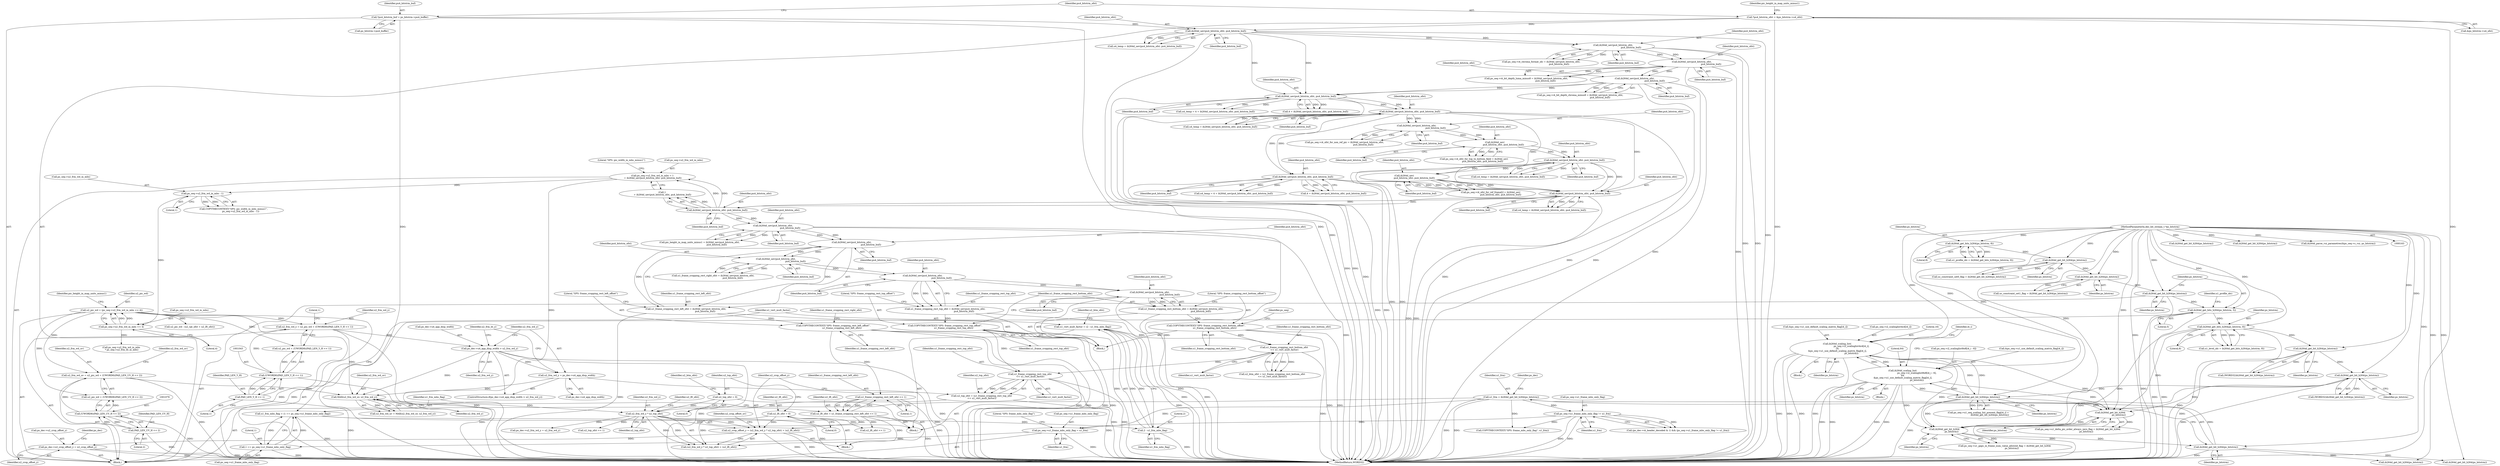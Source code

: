 digraph "0_Android_42cf02965b11c397dd37a0063e683cef005bc0ae@pointer" {
"1001472" [label="(Call,ps_dec->u2_crop_offset_y = u2_crop_offset_y)"];
"1001160" [label="(Call,u2_crop_offset_y = (u2_frm_wd_y * u2_top_ofst) + (u2_lft_ofst))"];
"1001163" [label="(Call,u2_frm_wd_y * u2_top_ofst)"];
"1001085" [label="(Call,MAX(u2_frm_wd_uv, u2_frm_wd_y))"];
"1001074" [label="(Call,u2_frm_wd_uv = u2_pic_wd + (UWORD8)(PAD_LEN_UV_H << 2))"];
"1000835" [label="(Call,u2_pic_wd = (ps_seq->u2_frm_wd_in_mbs << 4))"];
"1000837" [label="(Call,ps_seq->u2_frm_wd_in_mbs << 4)"];
"1000830" [label="(Call,ps_seq->u2_frm_wd_in_mbs - 1)"];
"1000819" [label="(Call,ps_seq->u2_frm_wd_in_mbs = 1\n + ih264d_uev(pu4_bitstrm_ofst, pu4_bitstrm_buf))"];
"1000825" [label="(Call,ih264d_uev(pu4_bitstrm_ofst, pu4_bitstrm_buf))"];
"1000768" [label="(Call,ih264d_uev(pu4_bitstrm_ofst, pu4_bitstrm_buf))"];
"1000756" [label="(Call,ih264d_sev(\n                            pu4_bitstrm_ofst, pu4_bitstrm_buf))"];
"1000719" [label="(Call,ih264d_uev(pu4_bitstrm_ofst, pu4_bitstrm_buf))"];
"1000709" [label="(Call,ih264d_sev(\n                        pu4_bitstrm_ofst, pu4_bitstrm_buf))"];
"1000697" [label="(Call,ih264d_sev(pu4_bitstrm_ofst,\n                                                     pu4_bitstrm_buf))"];
"1000611" [label="(Call,ih264d_uev(pu4_bitstrm_ofst, pu4_bitstrm_buf))"];
"1000573" [label="(Call,ih264d_uev(pu4_bitstrm_ofst, pu4_bitstrm_buf))"];
"1000458" [label="(Call,ih264d_uev(pu4_bitstrm_ofst,\n                                                        pu4_bitstrm_buf))"];
"1000442" [label="(Call,ih264d_uev(pu4_bitstrm_ofst,\n                                                      pu4_bitstrm_buf))"];
"1000426" [label="(Call,ih264d_uev(pu4_bitstrm_ofst,\n                                                  pu4_bitstrm_buf))"];
"1000303" [label="(Call,ih264d_uev(pu4_bitstrm_ofst, pu4_bitstrm_buf))"];
"1000187" [label="(Call,*pu4_bitstrm_ofst = &ps_bitstrm->u4_ofst)"];
"1000181" [label="(Call,*pu4_bitstrm_buf = ps_bitstrm->pu4_buffer)"];
"1000647" [label="(Call,ih264d_uev(pu4_bitstrm_ofst, pu4_bitstrm_buf))"];
"1001078" [label="(Call,(UWORD8)(PAD_LEN_UV_H << 2))"];
"1001080" [label="(Call,PAD_LEN_UV_H << 2)"];
"1001060" [label="(Call,u2_frm_wd_y = ps_dec->u4_app_disp_width)"];
"1001055" [label="(Call,ps_dec->u4_app_disp_width > u2_frm_wd_y)"];
"1001038" [label="(Call,u2_frm_wd_y = u2_pic_wd + (UWORD8)(PAD_LEN_Y_H << 1))"];
"1001042" [label="(Call,(UWORD8)(PAD_LEN_Y_H << 1))"];
"1001044" [label="(Call,PAD_LEN_Y_H << 1)"];
"1001155" [label="(Call,u2_top_ofst = (u1_frame_cropping_rect_top_ofst\n << u1_vert_mult_factor))"];
"1001157" [label="(Call,u1_frame_cropping_rect_top_ofst\n << u1_vert_mult_factor)"];
"1001016" [label="(Call,COPYTHECONTEXT(\"SPS: frame_cropping_rect_top_offset\",\n                        u1_frame_cropping_rect_top_ofst))"];
"1001011" [label="(Call,u1_frame_cropping_rect_top_ofst = ih264d_uev(pu4_bitstrm_ofst,\n                                                     pu4_bitstrm_buf))"];
"1001013" [label="(Call,ih264d_uev(pu4_bitstrm_ofst,\n                                                     pu4_bitstrm_buf))"];
"1001005" [label="(Call,ih264d_uev(pu4_bitstrm_ofst,\n                                                       pu4_bitstrm_buf))"];
"1000997" [label="(Call,ih264d_uev(pu4_bitstrm_ofst,\n                                                      pu4_bitstrm_buf))"];
"1000844" [label="(Call,ih264d_uev(pu4_bitstrm_ofst,\n                                                pu4_bitstrm_buf))"];
"1001152" [label="(Call,u1_frame_cropping_rect_bottom_ofst\n << u1_vert_mult_factor)"];
"1001024" [label="(Call,COPYTHECONTEXT(\"SPS: frame_cropping_rect_bottom_offset\",\n                        u1_frame_cropping_rect_bottom_ofst))"];
"1001019" [label="(Call,u1_frame_cropping_rect_bottom_ofst = ih264d_uev(pu4_bitstrm_ofst,\n                                                        pu4_bitstrm_buf))"];
"1001021" [label="(Call,ih264d_uev(pu4_bitstrm_ofst,\n                                                        pu4_bitstrm_buf))"];
"1001145" [label="(Call,u1_vert_mult_factor = (2 - u1_frm_mbs_flag))"];
"1001147" [label="(Call,2 - u1_frm_mbs_flag)"];
"1001138" [label="(Call,u1_frm_mbs_flag = (1 == ps_seq->u1_frame_mbs_only_flag))"];
"1001140" [label="(Call,1 == ps_seq->u1_frame_mbs_only_flag)"];
"1000916" [label="(Call,ps_seq->u1_frame_mbs_only_flag = u1_frm)"];
"1000892" [label="(Call,u1_frm = ih264d_get_bit_h264(ps_bitstrm))"];
"1000894" [label="(Call,ih264d_get_bit_h264(ps_bitstrm))"];
"1000812" [label="(Call,ih264d_get_bit_h264(\n                    ps_bitstrm))"];
"1000537" [label="(Call,ih264d_scaling_list(\n                                        ps_seq->i2_scalinglist4x4[i4_i],\n 16,\n &ps_seq->u1_use_default_scaling_matrix_flag[i4_i],\n                                        ps_bitstrm))"];
"1000553" [label="(Call,ih264d_scaling_list(\n                                        ps_seq->i2_scalinglist8x8[i4_i - 6],\n 64,\n &ps_seq->u1_use_default_scaling_matrix_flag[i4_i],\n                                        ps_bitstrm))"];
"1000516" [label="(Call,ih264d_get_bit_h264(ps_bitstrm))"];
"1000493" [label="(Call,ih264d_get_bit_h264(ps_bitstrm))"];
"1000476" [label="(Call,ih264d_get_bit_h264(ps_bitstrm))"];
"1000295" [label="(Call,ih264d_get_bits_h264(ps_bitstrm, 8))"];
"1000262" [label="(Call,ih264d_get_bits_h264(ps_bitstrm, 5))"];
"1000260" [label="(Call,ih264d_get_bit_h264(ps_bitstrm))"];
"1000258" [label="(Call,ih264d_get_bit_h264(ps_bitstrm))"];
"1000254" [label="(Call,ih264d_get_bit_h264(ps_bitstrm))"];
"1000246" [label="(Call,ih264d_get_bits_h264(ps_bitstrm, 8))"];
"1000165" [label="(MethodParameterIn,dec_bit_stream_t *ps_bitstrm)"];
"1000686" [label="(Call,ih264d_get_bit_h264(\n                        ps_bitstrm))"];
"1000903" [label="(Call,ps_seq->u1_frame_mbs_only_flag != u1_frm)"];
"1001116" [label="(Call,u2_top_ofst = 0)"];
"1001133" [label="(Call,u2_lft_ofst = u1_frame_cropping_rect_left_ofst << 1)"];
"1001135" [label="(Call,u1_frame_cropping_rect_left_ofst << 1)"];
"1001000" [label="(Call,COPYTHECONTEXT(\"SPS: frame_cropping_rect_left_offset\",\n                        u1_frame_cropping_rect_left_ofst))"];
"1000995" [label="(Call,u1_frame_cropping_rect_left_ofst = ih264d_uev(pu4_bitstrm_ofst,\n                                                      pu4_bitstrm_buf))"];
"1001112" [label="(Call,u2_lft_ofst = 0)"];
"1000422" [label="(Call,ps_seq->i4_chroma_format_idc = ih264d_uev(pu4_bitstrm_ofst,\n                                                  pu4_bitstrm_buf))"];
"1001160" [label="(Call,u2_crop_offset_y = (u2_frm_wd_y * u2_top_ofst) + (u2_lft_ofst))"];
"1001172" [label="(Call,u2_top_ofst >> 1)"];
"1000649" [label="(Identifier,pu4_bitstrm_buf)"];
"1000823" [label="(Call,1\n + ih264d_uev(pu4_bitstrm_ofst, pu4_bitstrm_buf))"];
"1000686" [label="(Call,ih264d_get_bit_h264(\n                        ps_bitstrm))"];
"1001076" [label="(Call,u2_pic_wd + (UWORD8)(PAD_LEN_UV_H << 2))"];
"1001146" [label="(Identifier,u1_vert_mult_factor)"];
"1000491" [label="(Call,(WORD32)ih264d_get_bit_h264(ps_bitstrm))"];
"1000693" [label="(Call,ps_seq->i4_ofst_for_non_ref_pic = ih264d_sev(pu4_bitstrm_ofst,\n                                                     pu4_bitstrm_buf))"];
"1000295" [label="(Call,ih264d_get_bits_h264(ps_bitstrm, 8))"];
"1000687" [label="(Identifier,ps_bitstrm)"];
"1000829" [label="(Literal,\"SPS: pic_width_in_mbs_minus1\")"];
"1000978" [label="(Call,ih264d_get_bit_h264(ps_bitstrm))"];
"1000165" [label="(MethodParameterIn,dec_bit_stream_t *ps_bitstrm)"];
"1000550" [label="(Identifier,ps_bitstrm)"];
"1001060" [label="(Call,u2_frm_wd_y = ps_dec->u4_app_disp_width)"];
"1000254" [label="(Call,ih264d_get_bit_h264(ps_bitstrm))"];
"1000825" [label="(Call,ih264d_uev(pu4_bitstrm_ofst, pu4_bitstrm_buf))"];
"1001081" [label="(Identifier,PAD_LEN_UV_H)"];
"1001062" [label="(Call,ps_dec->u4_app_disp_width)"];
"1001152" [label="(Call,u1_frame_cropping_rect_bottom_ofst\n << u1_vert_mult_factor)"];
"1001507" [label="(MethodReturn,WORD32)"];
"1000537" [label="(Call,ih264d_scaling_list(\n                                        ps_seq->i2_scalinglist4x4[i4_i],\n 16,\n &ps_seq->u1_use_default_scaling_matrix_flag[i4_i],\n                                        ps_bitstrm))"];
"1000296" [label="(Identifier,ps_bitstrm)"];
"1001005" [label="(Call,ih264d_uev(pu4_bitstrm_ofst,\n                                                       pu4_bitstrm_buf))"];
"1001162" [label="(Call,(u2_frm_wd_y * u2_top_ofst) + (u2_lft_ofst))"];
"1001138" [label="(Call,u1_frm_mbs_flag = (1 == ps_seq->u1_frame_mbs_only_flag))"];
"1001150" [label="(Call,u2_btm_ofst = (u1_frame_cropping_rect_bottom_ofst\n << u1_vert_mult_factor))"];
"1001412" [label="(Call,ps_dec->u2_frm_wd_y = u2_frm_wd_y)"];
"1001012" [label="(Identifier,u1_frame_cropping_rect_top_ofst)"];
"1001117" [label="(Identifier,u2_top_ofst)"];
"1001045" [label="(Identifier,PAD_LEN_Y_H)"];
"1000922" [label="(Literal,\"SPS: frame_mbs_only_flag\")"];
"1000262" [label="(Call,ih264d_get_bits_h264(ps_bitstrm, 5))"];
"1000255" [label="(Identifier,ps_bitstrm)"];
"1000844" [label="(Call,ih264d_uev(pu4_bitstrm_ofst,\n                                                pu4_bitstrm_buf))"];
"1000813" [label="(Identifier,ps_bitstrm)"];
"1001153" [label="(Identifier,u1_frame_cropping_rect_bottom_ofst)"];
"1000561" [label="(Literal,64)"];
"1000297" [label="(Literal,8)"];
"1000260" [label="(Call,ih264d_get_bit_h264(ps_bitstrm))"];
"1000893" [label="(Identifier,u1_frm)"];
"1000820" [label="(Call,ps_seq->u2_frm_wd_in_mbs)"];
"1001166" [label="(Identifier,u2_lft_ofst)"];
"1000454" [label="(Call,ps_seq->i4_bit_depth_chroma_minus8 = ih264d_uev(pu4_bitstrm_ofst,\n                                                        pu4_bitstrm_buf))"];
"1000188" [label="(Identifier,pu4_bitstrm_ofst)"];
"1000187" [label="(Call,*pu4_bitstrm_ofst = &ps_bitstrm->u4_ofst)"];
"1000645" [label="(Call,4 + ih264d_uev(pu4_bitstrm_ofst, pu4_bitstrm_buf))"];
"1001046" [label="(Literal,1)"];
"1001016" [label="(Call,COPYTHECONTEXT(\"SPS: frame_cropping_rect_top_offset\",\n                        u1_frame_cropping_rect_top_ofst))"];
"1000477" [label="(Identifier,ps_bitstrm)"];
"1000904" [label="(Call,ps_seq->u1_frame_mbs_only_flag)"];
"1000301" [label="(Call,u4_temp = ih264d_uev(pu4_bitstrm_ofst, pu4_bitstrm_buf))"];
"1000647" [label="(Call,ih264d_uev(pu4_bitstrm_ofst, pu4_bitstrm_buf))"];
"1000611" [label="(Call,ih264d_uev(pu4_bitstrm_ofst, pu4_bitstrm_buf))"];
"1000183" [label="(Call,ps_bitstrm->pu4_buffer)"];
"1000517" [label="(Identifier,ps_bitstrm)"];
"1000846" [label="(Identifier,pu4_bitstrm_buf)"];
"1001026" [label="(Identifier,u1_frame_cropping_rect_bottom_ofst)"];
"1000538" [label="(Call,ps_seq->i2_scalinglist4x4[i4_i])"];
"1000999" [label="(Identifier,pu4_bitstrm_buf)"];
"1000568" [label="(Identifier,ps_bitstrm)"];
"1001000" [label="(Call,COPYTHECONTEXT(\"SPS: frame_cropping_rect_left_offset\",\n                        u1_frame_cropping_rect_left_ofst))"];
"1001472" [label="(Call,ps_dec->u2_crop_offset_y = u2_crop_offset_y)"];
"1000866" [label="(Call,ps_seq->u2_frm_wd_in_mbs\n * ps_seq->u2_frm_ht_in_mbs)"];
"1001007" [label="(Identifier,pu4_bitstrm_buf)"];
"1000997" [label="(Call,ih264d_uev(pu4_bitstrm_ofst,\n                                                      pu4_bitstrm_buf))"];
"1000427" [label="(Identifier,pu4_bitstrm_ofst)"];
"1001023" [label="(Identifier,pu4_bitstrm_buf)"];
"1000573" [label="(Call,ih264d_uev(pu4_bitstrm_ofst, pu4_bitstrm_buf))"];
"1001156" [label="(Identifier,u2_top_ofst)"];
"1000836" [label="(Identifier,u2_pic_wd)"];
"1000181" [label="(Call,*pu4_bitstrm_buf = ps_bitstrm->pu4_buffer)"];
"1000758" [label="(Identifier,pu4_bitstrm_buf)"];
"1001011" [label="(Call,u1_frame_cropping_rect_top_ofst = ih264d_uev(pu4_bitstrm_ofst,\n                                                     pu4_bitstrm_buf))"];
"1001106" [label="(Block,)"];
"1000244" [label="(Call,u1_profile_idc = ih264d_get_bits_h264(ps_bitstrm, 8))"];
"1001157" [label="(Call,u1_frame_cropping_rect_top_ofst\n << u1_vert_mult_factor)"];
"1000508" [label="(Identifier,i4_i)"];
"1000248" [label="(Literal,8)"];
"1001151" [label="(Identifier,u2_btm_ofst)"];
"1000261" [label="(Identifier,ps_bitstrm)"];
"1000697" [label="(Call,ih264d_sev(pu4_bitstrm_ofst,\n                                                     pu4_bitstrm_buf))"];
"1000258" [label="(Call,ih264d_get_bit_h264(ps_bitstrm))"];
"1001087" [label="(Identifier,u2_frm_wd_y)"];
"1000838" [label="(Call,ps_seq->u2_frm_wd_in_mbs)"];
"1001019" [label="(Call,u1_frame_cropping_rect_bottom_ofst = ih264d_uev(pu4_bitstrm_ofst,\n                                                        pu4_bitstrm_buf))"];
"1001155" [label="(Call,u2_top_ofst = (u1_frame_cropping_rect_top_ofst\n << u1_vert_mult_factor))"];
"1000831" [label="(Call,ps_seq->u2_frm_wd_in_mbs)"];
"1000903" [label="(Call,ps_seq->u1_frame_mbs_only_flag != u1_frm)"];
"1000516" [label="(Call,ih264d_get_bit_h264(ps_bitstrm))"];
"1000536" [label="(Block,)"];
"1000268" [label="(Identifier,u1_profile_idc)"];
"1000643" [label="(Call,u4_temp = 4 + ih264d_uev(pu4_bitstrm_ofst, pu4_bitstrm_buf))"];
"1001121" [label="(Identifier,u2_btm_ofst)"];
"1001118" [label="(Literal,0)"];
"1000710" [label="(Identifier,pu4_bitstrm_ofst)"];
"1000609" [label="(Call,u4_temp = ih264d_uev(pu4_bitstrm_ofst, pu4_bitstrm_buf))"];
"1001024" [label="(Call,COPYTHECONTEXT(\"SPS: frame_cropping_rect_bottom_offset\",\n                        u1_frame_cropping_rect_bottom_ofst))"];
"1000474" [label="(Call,(WORD32)ih264d_get_bit_h264(ps_bitstrm))"];
"1000766" [label="(Call,u4_temp = ih264d_uev(pu4_bitstrm_ofst, pu4_bitstrm_buf))"];
"1001080" [label="(Call,PAD_LEN_UV_H << 2)"];
"1000543" [label="(Literal,16)"];
"1001158" [label="(Identifier,u1_frame_cropping_rect_top_ofst)"];
"1000929" [label="(Call,ih264d_get_bit_h264(ps_bitstrm))"];
"1000828" [label="(Call,COPYTHECONTEXT(\"SPS: pic_width_in_mbs_minus1\",\n                    ps_seq->u2_frm_wd_in_mbs - 1))"];
"1000552" [label="(Block,)"];
"1000304" [label="(Identifier,pu4_bitstrm_ofst)"];
"1000987" [label="(Call,ih264d_get_bit_h264(ps_bitstrm))"];
"1001031" [label="(Call,ih264d_get_bit_h264(ps_bitstrm))"];
"1001074" [label="(Call,u2_frm_wd_uv = u2_pic_wd + (UWORD8)(PAD_LEN_UV_H << 2))"];
"1001147" [label="(Call,2 - u1_frm_mbs_flag)"];
"1000717" [label="(Call,u4_temp = ih264d_uev(pu4_bitstrm_ofst, pu4_bitstrm_buf))"];
"1001142" [label="(Call,ps_seq->u1_frame_mbs_only_flag)"];
"1001020" [label="(Identifier,u1_frame_cropping_rect_bottom_ofst)"];
"1001061" [label="(Identifier,u2_frm_wd_y)"];
"1000845" [label="(Identifier,pu4_bitstrm_ofst)"];
"1001054" [label="(ControlStructure,if(ps_dec->u4_app_disp_width > u2_frm_wd_y))"];
"1000544" [label="(Call,&ps_seq->u1_use_default_scaling_matrix_flag[i4_i])"];
"1001049" [label="(Literal,1)"];
"1001133" [label="(Call,u2_lft_ofst = u1_frame_cropping_rect_left_ofst << 1)"];
"1001473" [label="(Call,ps_dec->u2_crop_offset_y)"];
"1001059" [label="(Identifier,u2_frm_wd_y)"];
"1001163" [label="(Call,u2_frm_wd_y * u2_top_ofst)"];
"1001017" [label="(Literal,\"SPS: frame_cropping_rect_top_offset\")"];
"1001018" [label="(Identifier,u1_frame_cropping_rect_top_ofst)"];
"1001114" [label="(Literal,0)"];
"1000166" [label="(Block,)"];
"1001127" [label="(Block,)"];
"1000757" [label="(Identifier,pu4_bitstrm_ofst)"];
"1000613" [label="(Identifier,pu4_bitstrm_buf)"];
"1000998" [label="(Identifier,pu4_bitstrm_ofst)"];
"1001479" [label="(Identifier,ps_dec)"];
"1000719" [label="(Call,ih264d_uev(pu4_bitstrm_ofst, pu4_bitstrm_buf))"];
"1001134" [label="(Identifier,u2_lft_ofst)"];
"1000720" [label="(Identifier,pu4_bitstrm_ofst)"];
"1000648" [label="(Identifier,pu4_bitstrm_ofst)"];
"1001085" [label="(Call,MAX(u2_frm_wd_uv, u2_frm_wd_y))"];
"1000428" [label="(Identifier,pu4_bitstrm_buf)"];
"1000259" [label="(Identifier,ps_bitstrm)"];
"1001006" [label="(Identifier,pu4_bitstrm_ofst)"];
"1000995" [label="(Call,u1_frame_cropping_rect_left_ofst = ih264d_uev(pu4_bitstrm_ofst,\n                                                      pu4_bitstrm_buf))"];
"1001326" [label="(Call,ih264d_parse_vui_parametres(&ps_seq->s_vui, ps_bitstrm))"];
"1000827" [label="(Identifier,pu4_bitstrm_buf)"];
"1000768" [label="(Call,ih264d_uev(pu4_bitstrm_ofst, pu4_bitstrm_buf))"];
"1001078" [label="(Call,(UWORD8)(PAD_LEN_UV_H << 2))"];
"1001013" [label="(Call,ih264d_uev(pu4_bitstrm_ofst,\n                                                     pu4_bitstrm_buf))"];
"1001039" [label="(Identifier,u2_frm_wd_y)"];
"1001139" [label="(Identifier,u1_frm_mbs_flag)"];
"1000837" [label="(Call,ps_seq->u2_frm_wd_in_mbs << 4)"];
"1001014" [label="(Identifier,pu4_bitstrm_ofst)"];
"1000554" [label="(Call,ps_seq->i2_scalinglist8x8[i4_i - 6])"];
"1000476" [label="(Call,ih264d_get_bit_h264(ps_bitstrm))"];
"1000841" [label="(Literal,4)"];
"1000458" [label="(Call,ih264d_uev(pu4_bitstrm_ofst,\n                                                        pu4_bitstrm_buf))"];
"1000252" [label="(Call,uc_constraint_set0_flag = ih264d_get_bit_h264(ps_bitstrm))"];
"1000682" [label="(Call,ps_seq->u1_delta_pic_order_always_zero_flag = ih264d_get_bit_h264(\n                        ps_bitstrm))"];
"1000305" [label="(Identifier,pu4_bitstrm_buf)"];
"1001165" [label="(Identifier,u2_top_ofst)"];
"1001066" [label="(Identifier,u2_frm_ht_y)"];
"1000460" [label="(Identifier,pu4_bitstrm_buf)"];
"1000826" [label="(Identifier,pu4_bitstrm_ofst)"];
"1001044" [label="(Call,PAD_LEN_Y_H << 1)"];
"1001476" [label="(Identifier,u2_crop_offset_y)"];
"1001040" [label="(Call,u2_pic_wd + (UWORD8)(PAD_LEN_Y_H << 1))"];
"1000892" [label="(Call,u1_frm = ih264d_get_bit_h264(ps_bitstrm))"];
"1000303" [label="(Call,ih264d_uev(pu4_bitstrm_ofst, pu4_bitstrm_buf))"];
"1000443" [label="(Identifier,pu4_bitstrm_ofst)"];
"1000699" [label="(Identifier,pu4_bitstrm_buf)"];
"1001141" [label="(Literal,1)"];
"1000750" [label="(Call,ps_seq->i4_ofst_for_ref_frame[i] = ih264d_sev(\n                            pu4_bitstrm_ofst, pu4_bitstrm_buf))"];
"1001038" [label="(Call,u2_frm_wd_y = u2_pic_wd + (UWORD8)(PAD_LEN_Y_H << 1))"];
"1000920" [label="(Identifier,u1_frm)"];
"1000698" [label="(Identifier,pu4_bitstrm_ofst)"];
"1001083" [label="(Call,u2_frm_wd_uv = MAX(u2_frm_wd_uv, u2_frm_wd_y))"];
"1001025" [label="(Literal,\"SPS: frame_cropping_rect_bottom_offset\")"];
"1000894" [label="(Call,ih264d_get_bit_h264(ps_bitstrm))"];
"1000808" [label="(Call,ps_seq->u1_gaps_in_frame_num_value_allowed_flag = ih264d_get_bit_h264(\n                    ps_bitstrm))"];
"1001056" [label="(Call,ps_dec->u4_app_disp_width)"];
"1001189" [label="(Call,u2_pic_wd - (u2_rgt_ofst + u2_lft_ofst))"];
"1001116" [label="(Call,u2_top_ofst = 0)"];
"1000705" [label="(Call,ps_seq->i4_ofst_for_top_to_bottom_field = ih264d_sev(\n                        pu4_bitstrm_ofst, pu4_bitstrm_buf))"];
"1000438" [label="(Call,ps_seq->i4_bit_depth_luma_minus8 = ih264d_uev(pu4_bitstrm_ofst,\n                                                      pu4_bitstrm_buf))"];
"1000510" [label="(Call,ps_seq->u1_seq_scaling_list_present_flag[i4_i] =\n                                ih264d_get_bit_h264(ps_bitstrm))"];
"1000182" [label="(Identifier,pu4_bitstrm_buf)"];
"1000834" [label="(Literal,1)"];
"1001161" [label="(Identifier,u2_crop_offset_y)"];
"1001084" [label="(Identifier,u2_frm_wd_uv)"];
"1000553" [label="(Call,ih264d_scaling_list(\n                                        ps_seq->i2_scalinglist8x8[i4_i - 6],\n 64,\n &ps_seq->u1_use_default_scaling_matrix_flag[i4_i],\n                                        ps_bitstrm))"];
"1001140" [label="(Call,1 == ps_seq->u1_frame_mbs_only_flag)"];
"1000493" [label="(Call,ih264d_get_bit_h264(ps_bitstrm))"];
"1000444" [label="(Identifier,pu4_bitstrm_buf)"];
"1001137" [label="(Literal,1)"];
"1001135" [label="(Call,u1_frame_cropping_rect_left_ofst << 1)"];
"1000562" [label="(Call,&ps_seq->u1_use_default_scaling_matrix_flag[i4_i])"];
"1001176" [label="(Call,u2_lft_ofst >> 1)"];
"1001168" [label="(Identifier,u2_crop_offset_uv)"];
"1000895" [label="(Identifier,ps_bitstrm)"];
"1000769" [label="(Identifier,pu4_bitstrm_ofst)"];
"1000900" [label="(Identifier,ps_dec)"];
"1000256" [label="(Call,uc_constraint_set1_flag = ih264d_get_bit_h264(ps_bitstrm))"];
"1000612" [label="(Identifier,pu4_bitstrm_ofst)"];
"1001149" [label="(Identifier,u1_frm_mbs_flag)"];
"1000246" [label="(Call,ih264d_get_bits_h264(ps_bitstrm, 8))"];
"1001001" [label="(Literal,\"SPS: frame_cropping_rect_left_offset\")"];
"1000835" [label="(Call,u2_pic_wd = (ps_seq->u2_frm_wd_in_mbs << 4))"];
"1000459" [label="(Identifier,pu4_bitstrm_ofst)"];
"1001022" [label="(Identifier,pu4_bitstrm_ofst)"];
"1000916" [label="(Call,ps_seq->u1_frame_mbs_only_flag = u1_frm)"];
"1000770" [label="(Identifier,pu4_bitstrm_buf)"];
"1001154" [label="(Identifier,u1_vert_mult_factor)"];
"1001112" [label="(Call,u2_lft_ofst = 0)"];
"1000201" [label="(Identifier,pic_height_in_map_units_minus1)"];
"1001082" [label="(Literal,2)"];
"1001021" [label="(Call,ih264d_uev(pu4_bitstrm_ofst,\n                                                        pu4_bitstrm_buf))"];
"1000494" [label="(Identifier,ps_bitstrm)"];
"1000574" [label="(Identifier,pu4_bitstrm_ofst)"];
"1000442" [label="(Call,ih264d_uev(pu4_bitstrm_ofst,\n                                                      pu4_bitstrm_buf))"];
"1000189" [label="(Call,&ps_bitstrm->u4_ofst)"];
"1001055" [label="(Call,ps_dec->u4_app_disp_width > u2_frm_wd_y)"];
"1000897" [label="(Call,(ps_dec->i4_header_decoded & 1) && (ps_seq->u1_frame_mbs_only_flag != u1_frm))"];
"1001159" [label="(Identifier,u1_vert_mult_factor)"];
"1000571" [label="(Call,4 + ih264d_uev(pu4_bitstrm_ofst, pu4_bitstrm_buf))"];
"1000907" [label="(Identifier,u1_frm)"];
"1001002" [label="(Identifier,u1_frame_cropping_rect_left_ofst)"];
"1000264" [label="(Literal,5)"];
"1001042" [label="(Call,(UWORD8)(PAD_LEN_Y_H << 1))"];
"1001003" [label="(Call,u1_frame_cropping_rect_right_ofst = ih264d_uev(pu4_bitstrm_ofst,\n                                                       pu4_bitstrm_buf))"];
"1001148" [label="(Literal,2)"];
"1001164" [label="(Identifier,u2_frm_wd_y)"];
"1001029" [label="(Identifier,ps_seq)"];
"1000917" [label="(Call,ps_seq->u1_frame_mbs_only_flag)"];
"1000575" [label="(Identifier,pu4_bitstrm_buf)"];
"1000721" [label="(Identifier,pu4_bitstrm_buf)"];
"1000711" [label="(Identifier,pu4_bitstrm_buf)"];
"1000819" [label="(Call,ps_seq->u2_frm_wd_in_mbs = 1\n + ih264d_uev(pu4_bitstrm_ofst, pu4_bitstrm_buf))"];
"1000293" [label="(Call,u1_level_idc = ih264d_get_bits_h264(ps_bitstrm, 8))"];
"1000756" [label="(Call,ih264d_sev(\n                            pu4_bitstrm_ofst, pu4_bitstrm_buf))"];
"1000709" [label="(Call,ih264d_sev(\n                        pu4_bitstrm_ofst, pu4_bitstrm_buf))"];
"1001075" [label="(Identifier,u2_frm_wd_uv)"];
"1000247" [label="(Identifier,ps_bitstrm)"];
"1000830" [label="(Call,ps_seq->u2_frm_wd_in_mbs - 1)"];
"1000843" [label="(Identifier,pic_height_in_map_units_minus1)"];
"1000263" [label="(Identifier,ps_bitstrm)"];
"1000426" [label="(Call,ih264d_uev(pu4_bitstrm_ofst,\n                                                  pu4_bitstrm_buf))"];
"1001113" [label="(Identifier,u2_lft_ofst)"];
"1000996" [label="(Identifier,u1_frame_cropping_rect_left_ofst)"];
"1000842" [label="(Call,pic_height_in_map_units_minus1 = ih264d_uev(pu4_bitstrm_ofst,\n                                                pu4_bitstrm_buf))"];
"1000994" [label="(Block,)"];
"1001136" [label="(Identifier,u1_frame_cropping_rect_left_ofst)"];
"1000921" [label="(Call,COPYTHECONTEXT(\"SPS: frame_mbs_only_flag\", u1_frm))"];
"1001086" [label="(Identifier,u2_frm_wd_uv)"];
"1001145" [label="(Call,u1_vert_mult_factor = (2 - u1_frm_mbs_flag))"];
"1001015" [label="(Identifier,pu4_bitstrm_buf)"];
"1000812" [label="(Call,ih264d_get_bit_h264(\n                    ps_bitstrm))"];
"1001004" [label="(Identifier,u1_frame_cropping_rect_right_ofst)"];
"1000569" [label="(Call,u4_temp = 4 + ih264d_uev(pu4_bitstrm_ofst, pu4_bitstrm_buf))"];
"1001472" -> "1000166"  [label="AST: "];
"1001472" -> "1001476"  [label="CFG: "];
"1001473" -> "1001472"  [label="AST: "];
"1001476" -> "1001472"  [label="AST: "];
"1001479" -> "1001472"  [label="CFG: "];
"1001472" -> "1001507"  [label="DDG: "];
"1001472" -> "1001507"  [label="DDG: "];
"1001160" -> "1001472"  [label="DDG: "];
"1001160" -> "1001106"  [label="AST: "];
"1001160" -> "1001162"  [label="CFG: "];
"1001161" -> "1001160"  [label="AST: "];
"1001162" -> "1001160"  [label="AST: "];
"1001168" -> "1001160"  [label="CFG: "];
"1001160" -> "1001507"  [label="DDG: "];
"1001160" -> "1001507"  [label="DDG: "];
"1001163" -> "1001160"  [label="DDG: "];
"1001163" -> "1001160"  [label="DDG: "];
"1001133" -> "1001160"  [label="DDG: "];
"1001112" -> "1001160"  [label="DDG: "];
"1001163" -> "1001162"  [label="AST: "];
"1001163" -> "1001165"  [label="CFG: "];
"1001164" -> "1001163"  [label="AST: "];
"1001165" -> "1001163"  [label="AST: "];
"1001166" -> "1001163"  [label="CFG: "];
"1001163" -> "1001507"  [label="DDG: "];
"1001163" -> "1001162"  [label="DDG: "];
"1001163" -> "1001162"  [label="DDG: "];
"1001085" -> "1001163"  [label="DDG: "];
"1001155" -> "1001163"  [label="DDG: "];
"1001116" -> "1001163"  [label="DDG: "];
"1001163" -> "1001172"  [label="DDG: "];
"1001163" -> "1001412"  [label="DDG: "];
"1001085" -> "1001083"  [label="AST: "];
"1001085" -> "1001087"  [label="CFG: "];
"1001086" -> "1001085"  [label="AST: "];
"1001087" -> "1001085"  [label="AST: "];
"1001083" -> "1001085"  [label="CFG: "];
"1001085" -> "1001083"  [label="DDG: "];
"1001085" -> "1001083"  [label="DDG: "];
"1001074" -> "1001085"  [label="DDG: "];
"1001060" -> "1001085"  [label="DDG: "];
"1001055" -> "1001085"  [label="DDG: "];
"1001038" -> "1001085"  [label="DDG: "];
"1001074" -> "1000166"  [label="AST: "];
"1001074" -> "1001076"  [label="CFG: "];
"1001075" -> "1001074"  [label="AST: "];
"1001076" -> "1001074"  [label="AST: "];
"1001084" -> "1001074"  [label="CFG: "];
"1001074" -> "1001507"  [label="DDG: "];
"1000835" -> "1001074"  [label="DDG: "];
"1001078" -> "1001074"  [label="DDG: "];
"1000835" -> "1000166"  [label="AST: "];
"1000835" -> "1000837"  [label="CFG: "];
"1000836" -> "1000835"  [label="AST: "];
"1000837" -> "1000835"  [label="AST: "];
"1000843" -> "1000835"  [label="CFG: "];
"1000835" -> "1001507"  [label="DDG: "];
"1000835" -> "1001507"  [label="DDG: "];
"1000837" -> "1000835"  [label="DDG: "];
"1000837" -> "1000835"  [label="DDG: "];
"1000835" -> "1001038"  [label="DDG: "];
"1000835" -> "1001040"  [label="DDG: "];
"1000835" -> "1001076"  [label="DDG: "];
"1000835" -> "1001189"  [label="DDG: "];
"1000837" -> "1000841"  [label="CFG: "];
"1000838" -> "1000837"  [label="AST: "];
"1000841" -> "1000837"  [label="AST: "];
"1000830" -> "1000837"  [label="DDG: "];
"1000837" -> "1000866"  [label="DDG: "];
"1000830" -> "1000828"  [label="AST: "];
"1000830" -> "1000834"  [label="CFG: "];
"1000831" -> "1000830"  [label="AST: "];
"1000834" -> "1000830"  [label="AST: "];
"1000828" -> "1000830"  [label="CFG: "];
"1000830" -> "1000828"  [label="DDG: "];
"1000830" -> "1000828"  [label="DDG: "];
"1000819" -> "1000830"  [label="DDG: "];
"1000819" -> "1000166"  [label="AST: "];
"1000819" -> "1000823"  [label="CFG: "];
"1000820" -> "1000819"  [label="AST: "];
"1000823" -> "1000819"  [label="AST: "];
"1000829" -> "1000819"  [label="CFG: "];
"1000819" -> "1001507"  [label="DDG: "];
"1000825" -> "1000819"  [label="DDG: "];
"1000825" -> "1000819"  [label="DDG: "];
"1000825" -> "1000823"  [label="AST: "];
"1000825" -> "1000827"  [label="CFG: "];
"1000826" -> "1000825"  [label="AST: "];
"1000827" -> "1000825"  [label="AST: "];
"1000823" -> "1000825"  [label="CFG: "];
"1000825" -> "1000823"  [label="DDG: "];
"1000825" -> "1000823"  [label="DDG: "];
"1000768" -> "1000825"  [label="DDG: "];
"1000768" -> "1000825"  [label="DDG: "];
"1000825" -> "1000844"  [label="DDG: "];
"1000825" -> "1000844"  [label="DDG: "];
"1000768" -> "1000766"  [label="AST: "];
"1000768" -> "1000770"  [label="CFG: "];
"1000769" -> "1000768"  [label="AST: "];
"1000770" -> "1000768"  [label="AST: "];
"1000766" -> "1000768"  [label="CFG: "];
"1000768" -> "1001507"  [label="DDG: "];
"1000768" -> "1001507"  [label="DDG: "];
"1000768" -> "1000766"  [label="DDG: "];
"1000768" -> "1000766"  [label="DDG: "];
"1000756" -> "1000768"  [label="DDG: "];
"1000756" -> "1000768"  [label="DDG: "];
"1000647" -> "1000768"  [label="DDG: "];
"1000647" -> "1000768"  [label="DDG: "];
"1000719" -> "1000768"  [label="DDG: "];
"1000719" -> "1000768"  [label="DDG: "];
"1000611" -> "1000768"  [label="DDG: "];
"1000611" -> "1000768"  [label="DDG: "];
"1000756" -> "1000750"  [label="AST: "];
"1000756" -> "1000758"  [label="CFG: "];
"1000757" -> "1000756"  [label="AST: "];
"1000758" -> "1000756"  [label="AST: "];
"1000750" -> "1000756"  [label="CFG: "];
"1000756" -> "1000750"  [label="DDG: "];
"1000756" -> "1000750"  [label="DDG: "];
"1000719" -> "1000756"  [label="DDG: "];
"1000719" -> "1000756"  [label="DDG: "];
"1000719" -> "1000717"  [label="AST: "];
"1000719" -> "1000721"  [label="CFG: "];
"1000720" -> "1000719"  [label="AST: "];
"1000721" -> "1000719"  [label="AST: "];
"1000717" -> "1000719"  [label="CFG: "];
"1000719" -> "1001507"  [label="DDG: "];
"1000719" -> "1001507"  [label="DDG: "];
"1000719" -> "1000717"  [label="DDG: "];
"1000719" -> "1000717"  [label="DDG: "];
"1000709" -> "1000719"  [label="DDG: "];
"1000709" -> "1000719"  [label="DDG: "];
"1000709" -> "1000705"  [label="AST: "];
"1000709" -> "1000711"  [label="CFG: "];
"1000710" -> "1000709"  [label="AST: "];
"1000711" -> "1000709"  [label="AST: "];
"1000705" -> "1000709"  [label="CFG: "];
"1000709" -> "1000705"  [label="DDG: "];
"1000709" -> "1000705"  [label="DDG: "];
"1000697" -> "1000709"  [label="DDG: "];
"1000697" -> "1000709"  [label="DDG: "];
"1000697" -> "1000693"  [label="AST: "];
"1000697" -> "1000699"  [label="CFG: "];
"1000698" -> "1000697"  [label="AST: "];
"1000699" -> "1000697"  [label="AST: "];
"1000693" -> "1000697"  [label="CFG: "];
"1000697" -> "1000693"  [label="DDG: "];
"1000697" -> "1000693"  [label="DDG: "];
"1000611" -> "1000697"  [label="DDG: "];
"1000611" -> "1000697"  [label="DDG: "];
"1000611" -> "1000609"  [label="AST: "];
"1000611" -> "1000613"  [label="CFG: "];
"1000612" -> "1000611"  [label="AST: "];
"1000613" -> "1000611"  [label="AST: "];
"1000609" -> "1000611"  [label="CFG: "];
"1000611" -> "1001507"  [label="DDG: "];
"1000611" -> "1001507"  [label="DDG: "];
"1000611" -> "1000609"  [label="DDG: "];
"1000611" -> "1000609"  [label="DDG: "];
"1000573" -> "1000611"  [label="DDG: "];
"1000573" -> "1000611"  [label="DDG: "];
"1000611" -> "1000647"  [label="DDG: "];
"1000611" -> "1000647"  [label="DDG: "];
"1000573" -> "1000571"  [label="AST: "];
"1000573" -> "1000575"  [label="CFG: "];
"1000574" -> "1000573"  [label="AST: "];
"1000575" -> "1000573"  [label="AST: "];
"1000571" -> "1000573"  [label="CFG: "];
"1000573" -> "1001507"  [label="DDG: "];
"1000573" -> "1001507"  [label="DDG: "];
"1000573" -> "1000569"  [label="DDG: "];
"1000573" -> "1000569"  [label="DDG: "];
"1000573" -> "1000571"  [label="DDG: "];
"1000573" -> "1000571"  [label="DDG: "];
"1000458" -> "1000573"  [label="DDG: "];
"1000458" -> "1000573"  [label="DDG: "];
"1000303" -> "1000573"  [label="DDG: "];
"1000303" -> "1000573"  [label="DDG: "];
"1000458" -> "1000454"  [label="AST: "];
"1000458" -> "1000460"  [label="CFG: "];
"1000459" -> "1000458"  [label="AST: "];
"1000460" -> "1000458"  [label="AST: "];
"1000454" -> "1000458"  [label="CFG: "];
"1000458" -> "1001507"  [label="DDG: "];
"1000458" -> "1001507"  [label="DDG: "];
"1000458" -> "1000454"  [label="DDG: "];
"1000458" -> "1000454"  [label="DDG: "];
"1000442" -> "1000458"  [label="DDG: "];
"1000442" -> "1000458"  [label="DDG: "];
"1000442" -> "1000438"  [label="AST: "];
"1000442" -> "1000444"  [label="CFG: "];
"1000443" -> "1000442"  [label="AST: "];
"1000444" -> "1000442"  [label="AST: "];
"1000438" -> "1000442"  [label="CFG: "];
"1000442" -> "1001507"  [label="DDG: "];
"1000442" -> "1001507"  [label="DDG: "];
"1000442" -> "1000438"  [label="DDG: "];
"1000442" -> "1000438"  [label="DDG: "];
"1000426" -> "1000442"  [label="DDG: "];
"1000426" -> "1000442"  [label="DDG: "];
"1000426" -> "1000422"  [label="AST: "];
"1000426" -> "1000428"  [label="CFG: "];
"1000427" -> "1000426"  [label="AST: "];
"1000428" -> "1000426"  [label="AST: "];
"1000422" -> "1000426"  [label="CFG: "];
"1000426" -> "1001507"  [label="DDG: "];
"1000426" -> "1001507"  [label="DDG: "];
"1000426" -> "1000422"  [label="DDG: "];
"1000426" -> "1000422"  [label="DDG: "];
"1000303" -> "1000426"  [label="DDG: "];
"1000303" -> "1000426"  [label="DDG: "];
"1000303" -> "1000301"  [label="AST: "];
"1000303" -> "1000305"  [label="CFG: "];
"1000304" -> "1000303"  [label="AST: "];
"1000305" -> "1000303"  [label="AST: "];
"1000301" -> "1000303"  [label="CFG: "];
"1000303" -> "1001507"  [label="DDG: "];
"1000303" -> "1001507"  [label="DDG: "];
"1000303" -> "1000301"  [label="DDG: "];
"1000303" -> "1000301"  [label="DDG: "];
"1000187" -> "1000303"  [label="DDG: "];
"1000181" -> "1000303"  [label="DDG: "];
"1000187" -> "1000166"  [label="AST: "];
"1000187" -> "1000189"  [label="CFG: "];
"1000188" -> "1000187"  [label="AST: "];
"1000189" -> "1000187"  [label="AST: "];
"1000201" -> "1000187"  [label="CFG: "];
"1000187" -> "1001507"  [label="DDG: "];
"1000187" -> "1001507"  [label="DDG: "];
"1000181" -> "1000166"  [label="AST: "];
"1000181" -> "1000183"  [label="CFG: "];
"1000182" -> "1000181"  [label="AST: "];
"1000183" -> "1000181"  [label="AST: "];
"1000188" -> "1000181"  [label="CFG: "];
"1000181" -> "1001507"  [label="DDG: "];
"1000181" -> "1001507"  [label="DDG: "];
"1000647" -> "1000645"  [label="AST: "];
"1000647" -> "1000649"  [label="CFG: "];
"1000648" -> "1000647"  [label="AST: "];
"1000649" -> "1000647"  [label="AST: "];
"1000645" -> "1000647"  [label="CFG: "];
"1000647" -> "1001507"  [label="DDG: "];
"1000647" -> "1001507"  [label="DDG: "];
"1000647" -> "1000643"  [label="DDG: "];
"1000647" -> "1000643"  [label="DDG: "];
"1000647" -> "1000645"  [label="DDG: "];
"1000647" -> "1000645"  [label="DDG: "];
"1001078" -> "1001076"  [label="AST: "];
"1001078" -> "1001080"  [label="CFG: "];
"1001079" -> "1001078"  [label="AST: "];
"1001080" -> "1001078"  [label="AST: "];
"1001076" -> "1001078"  [label="CFG: "];
"1001078" -> "1001507"  [label="DDG: "];
"1001078" -> "1001076"  [label="DDG: "];
"1001080" -> "1001078"  [label="DDG: "];
"1001080" -> "1001078"  [label="DDG: "];
"1001080" -> "1001082"  [label="CFG: "];
"1001081" -> "1001080"  [label="AST: "];
"1001082" -> "1001080"  [label="AST: "];
"1001080" -> "1001507"  [label="DDG: "];
"1001060" -> "1001054"  [label="AST: "];
"1001060" -> "1001062"  [label="CFG: "];
"1001061" -> "1001060"  [label="AST: "];
"1001062" -> "1001060"  [label="AST: "];
"1001066" -> "1001060"  [label="CFG: "];
"1001060" -> "1001507"  [label="DDG: "];
"1001055" -> "1001060"  [label="DDG: "];
"1001055" -> "1001054"  [label="AST: "];
"1001055" -> "1001059"  [label="CFG: "];
"1001056" -> "1001055"  [label="AST: "];
"1001059" -> "1001055"  [label="AST: "];
"1001061" -> "1001055"  [label="CFG: "];
"1001066" -> "1001055"  [label="CFG: "];
"1001055" -> "1001507"  [label="DDG: "];
"1001055" -> "1001507"  [label="DDG: "];
"1001038" -> "1001055"  [label="DDG: "];
"1001038" -> "1000166"  [label="AST: "];
"1001038" -> "1001040"  [label="CFG: "];
"1001039" -> "1001038"  [label="AST: "];
"1001040" -> "1001038"  [label="AST: "];
"1001049" -> "1001038"  [label="CFG: "];
"1001038" -> "1001507"  [label="DDG: "];
"1001042" -> "1001038"  [label="DDG: "];
"1001042" -> "1001040"  [label="AST: "];
"1001042" -> "1001044"  [label="CFG: "];
"1001043" -> "1001042"  [label="AST: "];
"1001044" -> "1001042"  [label="AST: "];
"1001040" -> "1001042"  [label="CFG: "];
"1001042" -> "1001507"  [label="DDG: "];
"1001042" -> "1001040"  [label="DDG: "];
"1001044" -> "1001042"  [label="DDG: "];
"1001044" -> "1001042"  [label="DDG: "];
"1001044" -> "1001046"  [label="CFG: "];
"1001045" -> "1001044"  [label="AST: "];
"1001046" -> "1001044"  [label="AST: "];
"1001044" -> "1001507"  [label="DDG: "];
"1001155" -> "1001127"  [label="AST: "];
"1001155" -> "1001157"  [label="CFG: "];
"1001156" -> "1001155"  [label="AST: "];
"1001157" -> "1001155"  [label="AST: "];
"1001161" -> "1001155"  [label="CFG: "];
"1001155" -> "1001507"  [label="DDG: "];
"1001157" -> "1001155"  [label="DDG: "];
"1001157" -> "1001155"  [label="DDG: "];
"1001157" -> "1001159"  [label="CFG: "];
"1001158" -> "1001157"  [label="AST: "];
"1001159" -> "1001157"  [label="AST: "];
"1001157" -> "1001507"  [label="DDG: "];
"1001157" -> "1001507"  [label="DDG: "];
"1001016" -> "1001157"  [label="DDG: "];
"1001152" -> "1001157"  [label="DDG: "];
"1001016" -> "1000994"  [label="AST: "];
"1001016" -> "1001018"  [label="CFG: "];
"1001017" -> "1001016"  [label="AST: "];
"1001018" -> "1001016"  [label="AST: "];
"1001020" -> "1001016"  [label="CFG: "];
"1001016" -> "1001507"  [label="DDG: "];
"1001016" -> "1001507"  [label="DDG: "];
"1001011" -> "1001016"  [label="DDG: "];
"1001011" -> "1000994"  [label="AST: "];
"1001011" -> "1001013"  [label="CFG: "];
"1001012" -> "1001011"  [label="AST: "];
"1001013" -> "1001011"  [label="AST: "];
"1001017" -> "1001011"  [label="CFG: "];
"1001011" -> "1001507"  [label="DDG: "];
"1001013" -> "1001011"  [label="DDG: "];
"1001013" -> "1001011"  [label="DDG: "];
"1001013" -> "1001015"  [label="CFG: "];
"1001014" -> "1001013"  [label="AST: "];
"1001015" -> "1001013"  [label="AST: "];
"1001005" -> "1001013"  [label="DDG: "];
"1001005" -> "1001013"  [label="DDG: "];
"1001013" -> "1001021"  [label="DDG: "];
"1001013" -> "1001021"  [label="DDG: "];
"1001005" -> "1001003"  [label="AST: "];
"1001005" -> "1001007"  [label="CFG: "];
"1001006" -> "1001005"  [label="AST: "];
"1001007" -> "1001005"  [label="AST: "];
"1001003" -> "1001005"  [label="CFG: "];
"1001005" -> "1001003"  [label="DDG: "];
"1001005" -> "1001003"  [label="DDG: "];
"1000997" -> "1001005"  [label="DDG: "];
"1000997" -> "1001005"  [label="DDG: "];
"1000997" -> "1000995"  [label="AST: "];
"1000997" -> "1000999"  [label="CFG: "];
"1000998" -> "1000997"  [label="AST: "];
"1000999" -> "1000997"  [label="AST: "];
"1000995" -> "1000997"  [label="CFG: "];
"1000997" -> "1000995"  [label="DDG: "];
"1000997" -> "1000995"  [label="DDG: "];
"1000844" -> "1000997"  [label="DDG: "];
"1000844" -> "1000997"  [label="DDG: "];
"1000844" -> "1000842"  [label="AST: "];
"1000844" -> "1000846"  [label="CFG: "];
"1000845" -> "1000844"  [label="AST: "];
"1000846" -> "1000844"  [label="AST: "];
"1000842" -> "1000844"  [label="CFG: "];
"1000844" -> "1001507"  [label="DDG: "];
"1000844" -> "1001507"  [label="DDG: "];
"1000844" -> "1000842"  [label="DDG: "];
"1000844" -> "1000842"  [label="DDG: "];
"1001152" -> "1001150"  [label="AST: "];
"1001152" -> "1001154"  [label="CFG: "];
"1001153" -> "1001152"  [label="AST: "];
"1001154" -> "1001152"  [label="AST: "];
"1001150" -> "1001152"  [label="CFG: "];
"1001152" -> "1001507"  [label="DDG: "];
"1001152" -> "1001150"  [label="DDG: "];
"1001152" -> "1001150"  [label="DDG: "];
"1001024" -> "1001152"  [label="DDG: "];
"1001145" -> "1001152"  [label="DDG: "];
"1001024" -> "1000994"  [label="AST: "];
"1001024" -> "1001026"  [label="CFG: "];
"1001025" -> "1001024"  [label="AST: "];
"1001026" -> "1001024"  [label="AST: "];
"1001029" -> "1001024"  [label="CFG: "];
"1001024" -> "1001507"  [label="DDG: "];
"1001024" -> "1001507"  [label="DDG: "];
"1001019" -> "1001024"  [label="DDG: "];
"1001019" -> "1000994"  [label="AST: "];
"1001019" -> "1001021"  [label="CFG: "];
"1001020" -> "1001019"  [label="AST: "];
"1001021" -> "1001019"  [label="AST: "];
"1001025" -> "1001019"  [label="CFG: "];
"1001019" -> "1001507"  [label="DDG: "];
"1001021" -> "1001019"  [label="DDG: "];
"1001021" -> "1001019"  [label="DDG: "];
"1001021" -> "1001023"  [label="CFG: "];
"1001022" -> "1001021"  [label="AST: "];
"1001023" -> "1001021"  [label="AST: "];
"1001021" -> "1001507"  [label="DDG: "];
"1001021" -> "1001507"  [label="DDG: "];
"1001145" -> "1001127"  [label="AST: "];
"1001145" -> "1001147"  [label="CFG: "];
"1001146" -> "1001145"  [label="AST: "];
"1001147" -> "1001145"  [label="AST: "];
"1001151" -> "1001145"  [label="CFG: "];
"1001145" -> "1001507"  [label="DDG: "];
"1001147" -> "1001145"  [label="DDG: "];
"1001147" -> "1001145"  [label="DDG: "];
"1001147" -> "1001149"  [label="CFG: "];
"1001148" -> "1001147"  [label="AST: "];
"1001149" -> "1001147"  [label="AST: "];
"1001147" -> "1001507"  [label="DDG: "];
"1001138" -> "1001147"  [label="DDG: "];
"1001138" -> "1001127"  [label="AST: "];
"1001138" -> "1001140"  [label="CFG: "];
"1001139" -> "1001138"  [label="AST: "];
"1001140" -> "1001138"  [label="AST: "];
"1001146" -> "1001138"  [label="CFG: "];
"1001138" -> "1001507"  [label="DDG: "];
"1001140" -> "1001138"  [label="DDG: "];
"1001140" -> "1001138"  [label="DDG: "];
"1001140" -> "1001142"  [label="CFG: "];
"1001141" -> "1001140"  [label="AST: "];
"1001142" -> "1001140"  [label="AST: "];
"1001140" -> "1001507"  [label="DDG: "];
"1000916" -> "1001140"  [label="DDG: "];
"1000916" -> "1000166"  [label="AST: "];
"1000916" -> "1000920"  [label="CFG: "];
"1000917" -> "1000916"  [label="AST: "];
"1000920" -> "1000916"  [label="AST: "];
"1000922" -> "1000916"  [label="CFG: "];
"1000916" -> "1001507"  [label="DDG: "];
"1000892" -> "1000916"  [label="DDG: "];
"1000903" -> "1000916"  [label="DDG: "];
"1000892" -> "1000166"  [label="AST: "];
"1000892" -> "1000894"  [label="CFG: "];
"1000893" -> "1000892"  [label="AST: "];
"1000894" -> "1000892"  [label="AST: "];
"1000900" -> "1000892"  [label="CFG: "];
"1000892" -> "1001507"  [label="DDG: "];
"1000892" -> "1001507"  [label="DDG: "];
"1000894" -> "1000892"  [label="DDG: "];
"1000892" -> "1000903"  [label="DDG: "];
"1000892" -> "1000921"  [label="DDG: "];
"1000894" -> "1000895"  [label="CFG: "];
"1000895" -> "1000894"  [label="AST: "];
"1000894" -> "1001507"  [label="DDG: "];
"1000812" -> "1000894"  [label="DDG: "];
"1000165" -> "1000894"  [label="DDG: "];
"1000894" -> "1000929"  [label="DDG: "];
"1000894" -> "1000978"  [label="DDG: "];
"1000812" -> "1000808"  [label="AST: "];
"1000812" -> "1000813"  [label="CFG: "];
"1000813" -> "1000812"  [label="AST: "];
"1000808" -> "1000812"  [label="CFG: "];
"1000812" -> "1000808"  [label="DDG: "];
"1000537" -> "1000812"  [label="DDG: "];
"1000553" -> "1000812"  [label="DDG: "];
"1000493" -> "1000812"  [label="DDG: "];
"1000295" -> "1000812"  [label="DDG: "];
"1000686" -> "1000812"  [label="DDG: "];
"1000516" -> "1000812"  [label="DDG: "];
"1000165" -> "1000812"  [label="DDG: "];
"1000537" -> "1000536"  [label="AST: "];
"1000537" -> "1000550"  [label="CFG: "];
"1000538" -> "1000537"  [label="AST: "];
"1000543" -> "1000537"  [label="AST: "];
"1000544" -> "1000537"  [label="AST: "];
"1000550" -> "1000537"  [label="AST: "];
"1000508" -> "1000537"  [label="CFG: "];
"1000537" -> "1001507"  [label="DDG: "];
"1000537" -> "1001507"  [label="DDG: "];
"1000537" -> "1001507"  [label="DDG: "];
"1000537" -> "1001507"  [label="DDG: "];
"1000537" -> "1000516"  [label="DDG: "];
"1000553" -> "1000537"  [label="DDG: "];
"1000516" -> "1000537"  [label="DDG: "];
"1000165" -> "1000537"  [label="DDG: "];
"1000537" -> "1000553"  [label="DDG: "];
"1000537" -> "1000686"  [label="DDG: "];
"1000553" -> "1000552"  [label="AST: "];
"1000553" -> "1000568"  [label="CFG: "];
"1000554" -> "1000553"  [label="AST: "];
"1000561" -> "1000553"  [label="AST: "];
"1000562" -> "1000553"  [label="AST: "];
"1000568" -> "1000553"  [label="AST: "];
"1000508" -> "1000553"  [label="CFG: "];
"1000553" -> "1001507"  [label="DDG: "];
"1000553" -> "1001507"  [label="DDG: "];
"1000553" -> "1001507"  [label="DDG: "];
"1000553" -> "1001507"  [label="DDG: "];
"1000553" -> "1000516"  [label="DDG: "];
"1000516" -> "1000553"  [label="DDG: "];
"1000165" -> "1000553"  [label="DDG: "];
"1000553" -> "1000686"  [label="DDG: "];
"1000516" -> "1000510"  [label="AST: "];
"1000516" -> "1000517"  [label="CFG: "];
"1000517" -> "1000516"  [label="AST: "];
"1000510" -> "1000516"  [label="CFG: "];
"1000516" -> "1001507"  [label="DDG: "];
"1000516" -> "1000510"  [label="DDG: "];
"1000493" -> "1000516"  [label="DDG: "];
"1000165" -> "1000516"  [label="DDG: "];
"1000516" -> "1000686"  [label="DDG: "];
"1000493" -> "1000491"  [label="AST: "];
"1000493" -> "1000494"  [label="CFG: "];
"1000494" -> "1000493"  [label="AST: "];
"1000491" -> "1000493"  [label="CFG: "];
"1000493" -> "1001507"  [label="DDG: "];
"1000493" -> "1000491"  [label="DDG: "];
"1000476" -> "1000493"  [label="DDG: "];
"1000165" -> "1000493"  [label="DDG: "];
"1000493" -> "1000686"  [label="DDG: "];
"1000476" -> "1000474"  [label="AST: "];
"1000476" -> "1000477"  [label="CFG: "];
"1000477" -> "1000476"  [label="AST: "];
"1000474" -> "1000476"  [label="CFG: "];
"1000476" -> "1001507"  [label="DDG: "];
"1000476" -> "1000474"  [label="DDG: "];
"1000295" -> "1000476"  [label="DDG: "];
"1000165" -> "1000476"  [label="DDG: "];
"1000295" -> "1000293"  [label="AST: "];
"1000295" -> "1000297"  [label="CFG: "];
"1000296" -> "1000295"  [label="AST: "];
"1000297" -> "1000295"  [label="AST: "];
"1000293" -> "1000295"  [label="CFG: "];
"1000295" -> "1001507"  [label="DDG: "];
"1000295" -> "1000293"  [label="DDG: "];
"1000295" -> "1000293"  [label="DDG: "];
"1000262" -> "1000295"  [label="DDG: "];
"1000165" -> "1000295"  [label="DDG: "];
"1000295" -> "1000686"  [label="DDG: "];
"1000262" -> "1000166"  [label="AST: "];
"1000262" -> "1000264"  [label="CFG: "];
"1000263" -> "1000262"  [label="AST: "];
"1000264" -> "1000262"  [label="AST: "];
"1000268" -> "1000262"  [label="CFG: "];
"1000262" -> "1001507"  [label="DDG: "];
"1000262" -> "1001507"  [label="DDG: "];
"1000260" -> "1000262"  [label="DDG: "];
"1000165" -> "1000262"  [label="DDG: "];
"1000260" -> "1000166"  [label="AST: "];
"1000260" -> "1000261"  [label="CFG: "];
"1000261" -> "1000260"  [label="AST: "];
"1000263" -> "1000260"  [label="CFG: "];
"1000260" -> "1001507"  [label="DDG: "];
"1000258" -> "1000260"  [label="DDG: "];
"1000165" -> "1000260"  [label="DDG: "];
"1000258" -> "1000256"  [label="AST: "];
"1000258" -> "1000259"  [label="CFG: "];
"1000259" -> "1000258"  [label="AST: "];
"1000256" -> "1000258"  [label="CFG: "];
"1000258" -> "1000256"  [label="DDG: "];
"1000254" -> "1000258"  [label="DDG: "];
"1000165" -> "1000258"  [label="DDG: "];
"1000254" -> "1000252"  [label="AST: "];
"1000254" -> "1000255"  [label="CFG: "];
"1000255" -> "1000254"  [label="AST: "];
"1000252" -> "1000254"  [label="CFG: "];
"1000254" -> "1000252"  [label="DDG: "];
"1000246" -> "1000254"  [label="DDG: "];
"1000165" -> "1000254"  [label="DDG: "];
"1000246" -> "1000244"  [label="AST: "];
"1000246" -> "1000248"  [label="CFG: "];
"1000247" -> "1000246"  [label="AST: "];
"1000248" -> "1000246"  [label="AST: "];
"1000244" -> "1000246"  [label="CFG: "];
"1000246" -> "1000244"  [label="DDG: "];
"1000246" -> "1000244"  [label="DDG: "];
"1000165" -> "1000246"  [label="DDG: "];
"1000165" -> "1000163"  [label="AST: "];
"1000165" -> "1001507"  [label="DDG: "];
"1000165" -> "1000686"  [label="DDG: "];
"1000165" -> "1000929"  [label="DDG: "];
"1000165" -> "1000978"  [label="DDG: "];
"1000165" -> "1000987"  [label="DDG: "];
"1000165" -> "1001031"  [label="DDG: "];
"1000165" -> "1001326"  [label="DDG: "];
"1000686" -> "1000682"  [label="AST: "];
"1000686" -> "1000687"  [label="CFG: "];
"1000687" -> "1000686"  [label="AST: "];
"1000682" -> "1000686"  [label="CFG: "];
"1000686" -> "1001507"  [label="DDG: "];
"1000686" -> "1000682"  [label="DDG: "];
"1000903" -> "1000897"  [label="AST: "];
"1000903" -> "1000907"  [label="CFG: "];
"1000904" -> "1000903"  [label="AST: "];
"1000907" -> "1000903"  [label="AST: "];
"1000897" -> "1000903"  [label="CFG: "];
"1000903" -> "1001507"  [label="DDG: "];
"1000903" -> "1001507"  [label="DDG: "];
"1000903" -> "1000897"  [label="DDG: "];
"1000903" -> "1000897"  [label="DDG: "];
"1000903" -> "1000921"  [label="DDG: "];
"1001116" -> "1001106"  [label="AST: "];
"1001116" -> "1001118"  [label="CFG: "];
"1001117" -> "1001116"  [label="AST: "];
"1001118" -> "1001116"  [label="AST: "];
"1001121" -> "1001116"  [label="CFG: "];
"1001133" -> "1001127"  [label="AST: "];
"1001133" -> "1001135"  [label="CFG: "];
"1001134" -> "1001133"  [label="AST: "];
"1001135" -> "1001133"  [label="AST: "];
"1001139" -> "1001133"  [label="CFG: "];
"1001133" -> "1001507"  [label="DDG: "];
"1001135" -> "1001133"  [label="DDG: "];
"1001135" -> "1001133"  [label="DDG: "];
"1001133" -> "1001162"  [label="DDG: "];
"1001133" -> "1001176"  [label="DDG: "];
"1001135" -> "1001137"  [label="CFG: "];
"1001136" -> "1001135"  [label="AST: "];
"1001137" -> "1001135"  [label="AST: "];
"1001135" -> "1001507"  [label="DDG: "];
"1001000" -> "1001135"  [label="DDG: "];
"1001000" -> "1000994"  [label="AST: "];
"1001000" -> "1001002"  [label="CFG: "];
"1001001" -> "1001000"  [label="AST: "];
"1001002" -> "1001000"  [label="AST: "];
"1001004" -> "1001000"  [label="CFG: "];
"1001000" -> "1001507"  [label="DDG: "];
"1001000" -> "1001507"  [label="DDG: "];
"1000995" -> "1001000"  [label="DDG: "];
"1000995" -> "1000994"  [label="AST: "];
"1000996" -> "1000995"  [label="AST: "];
"1001001" -> "1000995"  [label="CFG: "];
"1000995" -> "1001507"  [label="DDG: "];
"1001112" -> "1001106"  [label="AST: "];
"1001112" -> "1001114"  [label="CFG: "];
"1001113" -> "1001112"  [label="AST: "];
"1001114" -> "1001112"  [label="AST: "];
"1001117" -> "1001112"  [label="CFG: "];
"1001112" -> "1001162"  [label="DDG: "];
"1001112" -> "1001176"  [label="DDG: "];
}
